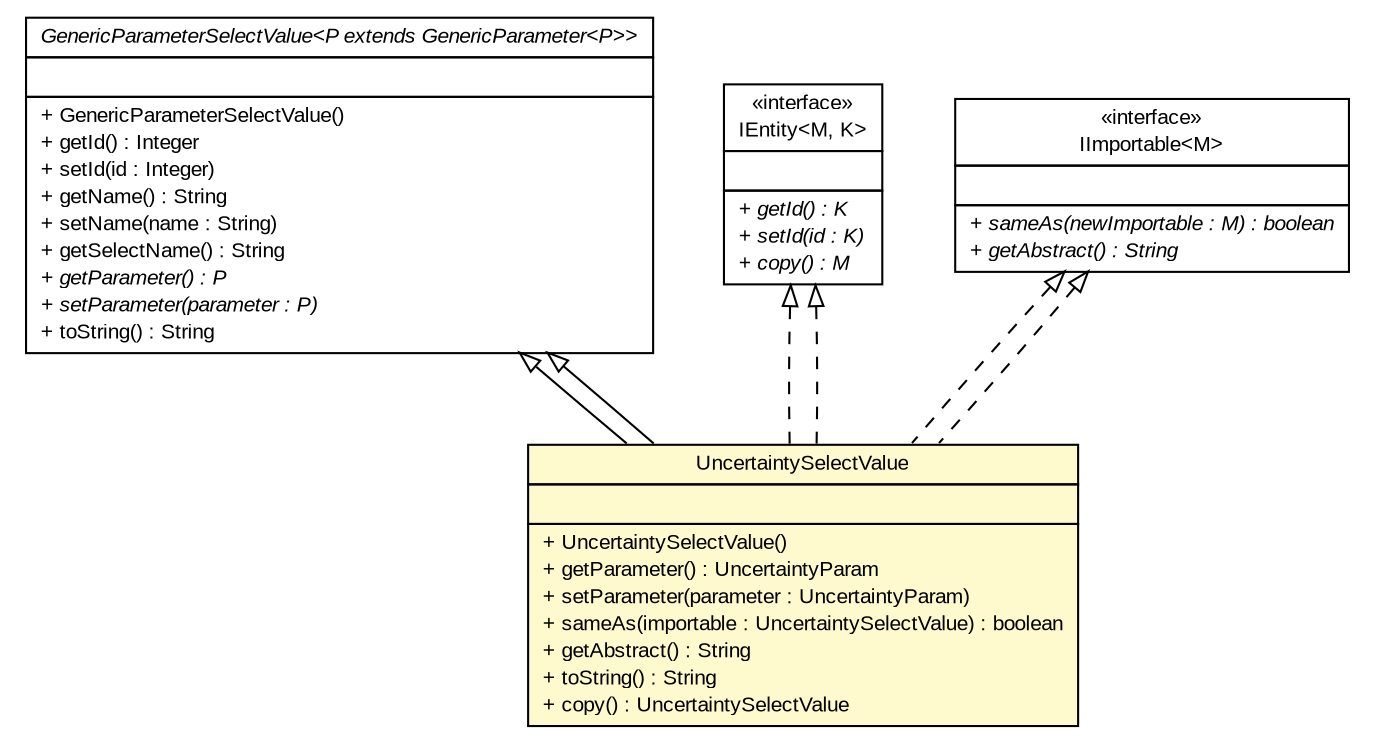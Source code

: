 #!/usr/local/bin/dot
#
# Class diagram 
# Generated by UMLGraph version R5_6-24-gf6e263 (http://www.umlgraph.org/)
#

digraph G {
	edge [fontname="arial",fontsize=10,labelfontname="arial",labelfontsize=10];
	node [fontname="arial",fontsize=10,shape=plaintext];
	nodesep=0.25;
	ranksep=0.5;
	// gov.sandia.cf.model.GenericParameterSelectValue<P extends gov.sandia.cf.model.GenericParameter<P>>
	c429598 [label=<<table title="gov.sandia.cf.model.GenericParameterSelectValue" border="0" cellborder="1" cellspacing="0" cellpadding="2" port="p" href="./GenericParameterSelectValue.html">
		<tr><td><table border="0" cellspacing="0" cellpadding="1">
<tr><td align="center" balign="center"><font face="arial italic"> GenericParameterSelectValue&lt;P extends GenericParameter&lt;P&gt;&gt; </font></td></tr>
		</table></td></tr>
		<tr><td><table border="0" cellspacing="0" cellpadding="1">
<tr><td align="left" balign="left">  </td></tr>
		</table></td></tr>
		<tr><td><table border="0" cellspacing="0" cellpadding="1">
<tr><td align="left" balign="left"> + GenericParameterSelectValue() </td></tr>
<tr><td align="left" balign="left"> + getId() : Integer </td></tr>
<tr><td align="left" balign="left"> + setId(id : Integer) </td></tr>
<tr><td align="left" balign="left"> + getName() : String </td></tr>
<tr><td align="left" balign="left"> + setName(name : String) </td></tr>
<tr><td align="left" balign="left"> + getSelectName() : String </td></tr>
<tr><td align="left" balign="left"><font face="arial italic" point-size="10.0"> + getParameter() : P </font></td></tr>
<tr><td align="left" balign="left"><font face="arial italic" point-size="10.0"> + setParameter(parameter : P) </font></td></tr>
<tr><td align="left" balign="left"> + toString() : String </td></tr>
		</table></td></tr>
		</table>>, URL="./GenericParameterSelectValue.html", fontname="arial", fontcolor="black", fontsize=10.0];
	// gov.sandia.cf.model.IEntity<M, K>
	c429607 [label=<<table title="gov.sandia.cf.model.IEntity" border="0" cellborder="1" cellspacing="0" cellpadding="2" port="p" href="./IEntity.html">
		<tr><td><table border="0" cellspacing="0" cellpadding="1">
<tr><td align="center" balign="center"> &#171;interface&#187; </td></tr>
<tr><td align="center" balign="center"> IEntity&lt;M, K&gt; </td></tr>
		</table></td></tr>
		<tr><td><table border="0" cellspacing="0" cellpadding="1">
<tr><td align="left" balign="left">  </td></tr>
		</table></td></tr>
		<tr><td><table border="0" cellspacing="0" cellpadding="1">
<tr><td align="left" balign="left"><font face="arial italic" point-size="10.0"> + getId() : K </font></td></tr>
<tr><td align="left" balign="left"><font face="arial italic" point-size="10.0"> + setId(id : K) </font></td></tr>
<tr><td align="left" balign="left"><font face="arial italic" point-size="10.0"> + copy() : M </font></td></tr>
		</table></td></tr>
		</table>>, URL="./IEntity.html", fontname="arial", fontcolor="black", fontsize=10.0];
	// gov.sandia.cf.model.IImportable<M>
	c429611 [label=<<table title="gov.sandia.cf.model.IImportable" border="0" cellborder="1" cellspacing="0" cellpadding="2" port="p" href="./IImportable.html">
		<tr><td><table border="0" cellspacing="0" cellpadding="1">
<tr><td align="center" balign="center"> &#171;interface&#187; </td></tr>
<tr><td align="center" balign="center"> IImportable&lt;M&gt; </td></tr>
		</table></td></tr>
		<tr><td><table border="0" cellspacing="0" cellpadding="1">
<tr><td align="left" balign="left">  </td></tr>
		</table></td></tr>
		<tr><td><table border="0" cellspacing="0" cellpadding="1">
<tr><td align="left" balign="left"><font face="arial italic" point-size="10.0"> + sameAs(newImportable : M) : boolean </font></td></tr>
<tr><td align="left" balign="left"><font face="arial italic" point-size="10.0"> + getAbstract() : String </font></td></tr>
		</table></td></tr>
		</table>>, URL="./IImportable.html", fontname="arial", fontcolor="black", fontsize=10.0];
	// gov.sandia.cf.model.UncertaintySelectValue
	c429703 [label=<<table title="gov.sandia.cf.model.UncertaintySelectValue" border="0" cellborder="1" cellspacing="0" cellpadding="2" port="p" bgcolor="lemonChiffon" href="./UncertaintySelectValue.html">
		<tr><td><table border="0" cellspacing="0" cellpadding="1">
<tr><td align="center" balign="center"> UncertaintySelectValue </td></tr>
		</table></td></tr>
		<tr><td><table border="0" cellspacing="0" cellpadding="1">
<tr><td align="left" balign="left">  </td></tr>
		</table></td></tr>
		<tr><td><table border="0" cellspacing="0" cellpadding="1">
<tr><td align="left" balign="left"> + UncertaintySelectValue() </td></tr>
<tr><td align="left" balign="left"> + getParameter() : UncertaintyParam </td></tr>
<tr><td align="left" balign="left"> + setParameter(parameter : UncertaintyParam) </td></tr>
<tr><td align="left" balign="left"> + sameAs(importable : UncertaintySelectValue) : boolean </td></tr>
<tr><td align="left" balign="left"> + getAbstract() : String </td></tr>
<tr><td align="left" balign="left"> + toString() : String </td></tr>
<tr><td align="left" balign="left"> + copy() : UncertaintySelectValue </td></tr>
		</table></td></tr>
		</table>>, URL="./UncertaintySelectValue.html", fontname="arial", fontcolor="black", fontsize=10.0];
	//gov.sandia.cf.model.UncertaintySelectValue extends gov.sandia.cf.model.GenericParameterSelectValue<gov.sandia.cf.model.UncertaintyParam>
	c429598:p -> c429703:p [dir=back,arrowtail=empty];
	//gov.sandia.cf.model.UncertaintySelectValue implements gov.sandia.cf.model.IEntity<M, K>
	c429607:p -> c429703:p [dir=back,arrowtail=empty,style=dashed];
	//gov.sandia.cf.model.UncertaintySelectValue implements gov.sandia.cf.model.IImportable<M>
	c429611:p -> c429703:p [dir=back,arrowtail=empty,style=dashed];
	//gov.sandia.cf.model.UncertaintySelectValue extends gov.sandia.cf.model.GenericParameterSelectValue<gov.sandia.cf.model.UncertaintyParam>
	c429598:p -> c429703:p [dir=back,arrowtail=empty];
	//gov.sandia.cf.model.UncertaintySelectValue implements gov.sandia.cf.model.IEntity<M, K>
	c429607:p -> c429703:p [dir=back,arrowtail=empty,style=dashed];
	//gov.sandia.cf.model.UncertaintySelectValue implements gov.sandia.cf.model.IImportable<M>
	c429611:p -> c429703:p [dir=back,arrowtail=empty,style=dashed];
}

